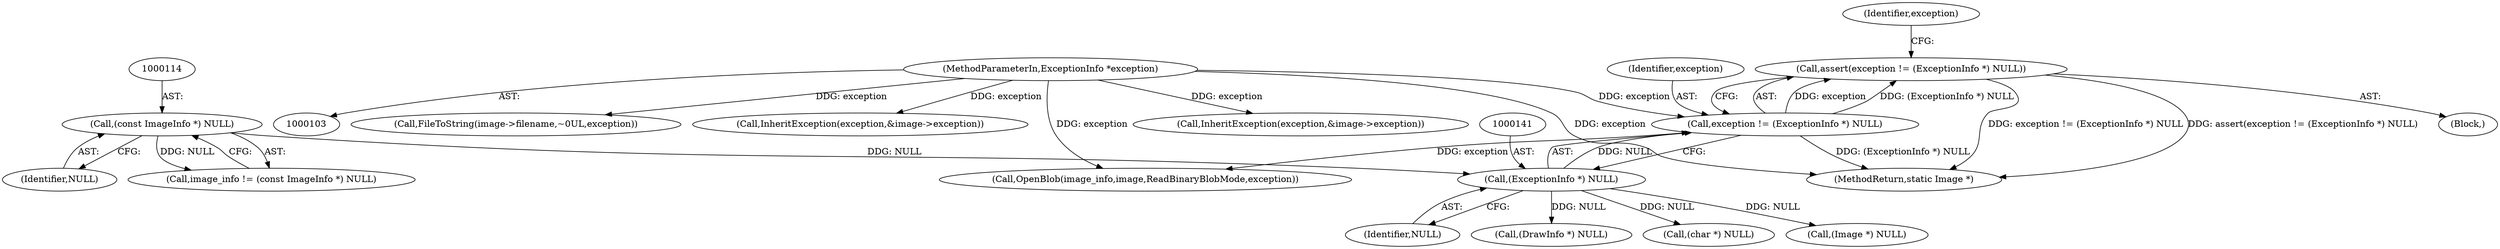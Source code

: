 digraph "0_ImageMagick_f6e9d0d9955e85bdd7540b251cd50d598dacc5e6_38@API" {
"1000137" [label="(Call,assert(exception != (ExceptionInfo *) NULL))"];
"1000138" [label="(Call,exception != (ExceptionInfo *) NULL)"];
"1000105" [label="(MethodParameterIn,ExceptionInfo *exception)"];
"1000140" [label="(Call,(ExceptionInfo *) NULL)"];
"1000113" [label="(Call,(const ImageInfo *) NULL)"];
"1000137" [label="(Call,assert(exception != (ExceptionInfo *) NULL))"];
"1000479" [label="(MethodReturn,static Image *)"];
"1000146" [label="(Identifier,exception)"];
"1000113" [label="(Call,(const ImageInfo *) NULL)"];
"1000111" [label="(Call,image_info != (const ImageInfo *) NULL)"];
"1000115" [label="(Identifier,NULL)"];
"1000142" [label="(Identifier,NULL)"];
"1000295" [label="(Call,(DrawInfo *) NULL)"];
"1000194" [label="(Call,(char *) NULL)"];
"1000170" [label="(Call,(Image *) NULL)"];
"1000379" [label="(Call,InheritException(exception,&image->exception))"];
"1000140" [label="(Call,(ExceptionInfo *) NULL)"];
"1000419" [label="(Call,FileToString(image->filename,~0UL,exception))"];
"1000139" [label="(Identifier,exception)"];
"1000155" [label="(Call,OpenBlob(image_info,image,ReadBinaryBlobMode,exception))"];
"1000138" [label="(Call,exception != (ExceptionInfo *) NULL)"];
"1000105" [label="(MethodParameterIn,ExceptionInfo *exception)"];
"1000106" [label="(Block,)"];
"1000394" [label="(Call,InheritException(exception,&image->exception))"];
"1000137" -> "1000106"  [label="AST: "];
"1000137" -> "1000138"  [label="CFG: "];
"1000138" -> "1000137"  [label="AST: "];
"1000146" -> "1000137"  [label="CFG: "];
"1000137" -> "1000479"  [label="DDG: exception != (ExceptionInfo *) NULL"];
"1000137" -> "1000479"  [label="DDG: assert(exception != (ExceptionInfo *) NULL)"];
"1000138" -> "1000137"  [label="DDG: exception"];
"1000138" -> "1000137"  [label="DDG: (ExceptionInfo *) NULL"];
"1000138" -> "1000140"  [label="CFG: "];
"1000139" -> "1000138"  [label="AST: "];
"1000140" -> "1000138"  [label="AST: "];
"1000138" -> "1000479"  [label="DDG: (ExceptionInfo *) NULL"];
"1000105" -> "1000138"  [label="DDG: exception"];
"1000140" -> "1000138"  [label="DDG: NULL"];
"1000138" -> "1000155"  [label="DDG: exception"];
"1000105" -> "1000103"  [label="AST: "];
"1000105" -> "1000479"  [label="DDG: exception"];
"1000105" -> "1000155"  [label="DDG: exception"];
"1000105" -> "1000379"  [label="DDG: exception"];
"1000105" -> "1000394"  [label="DDG: exception"];
"1000105" -> "1000419"  [label="DDG: exception"];
"1000140" -> "1000142"  [label="CFG: "];
"1000141" -> "1000140"  [label="AST: "];
"1000142" -> "1000140"  [label="AST: "];
"1000113" -> "1000140"  [label="DDG: NULL"];
"1000140" -> "1000170"  [label="DDG: NULL"];
"1000140" -> "1000194"  [label="DDG: NULL"];
"1000140" -> "1000295"  [label="DDG: NULL"];
"1000113" -> "1000111"  [label="AST: "];
"1000113" -> "1000115"  [label="CFG: "];
"1000114" -> "1000113"  [label="AST: "];
"1000115" -> "1000113"  [label="AST: "];
"1000111" -> "1000113"  [label="CFG: "];
"1000113" -> "1000111"  [label="DDG: NULL"];
}
